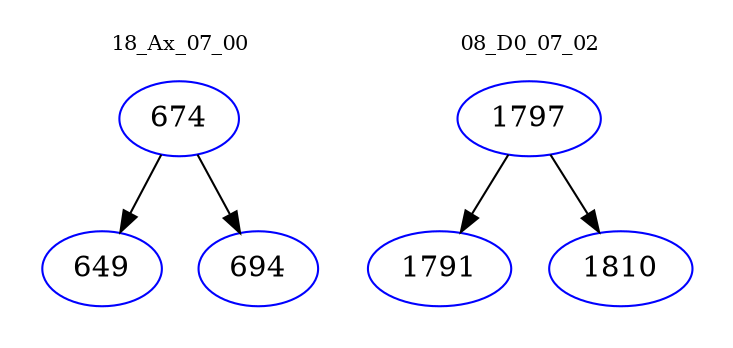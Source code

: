 digraph{
subgraph cluster_0 {
color = white
label = "18_Ax_07_00";
fontsize=10;
T0_674 [label="674", color="blue"]
T0_674 -> T0_649 [color="black"]
T0_649 [label="649", color="blue"]
T0_674 -> T0_694 [color="black"]
T0_694 [label="694", color="blue"]
}
subgraph cluster_1 {
color = white
label = "08_D0_07_02";
fontsize=10;
T1_1797 [label="1797", color="blue"]
T1_1797 -> T1_1791 [color="black"]
T1_1791 [label="1791", color="blue"]
T1_1797 -> T1_1810 [color="black"]
T1_1810 [label="1810", color="blue"]
}
}
